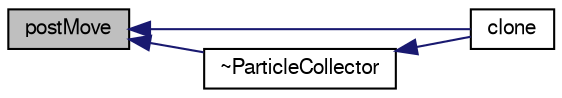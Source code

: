 digraph "postMove"
{
  bgcolor="transparent";
  edge [fontname="FreeSans",fontsize="10",labelfontname="FreeSans",labelfontsize="10"];
  node [fontname="FreeSans",fontsize="10",shape=record];
  rankdir="LR";
  Node147 [label="postMove",height=0.2,width=0.4,color="black", fillcolor="grey75", style="filled", fontcolor="black"];
  Node147 -> Node148 [dir="back",color="midnightblue",fontsize="10",style="solid",fontname="FreeSans"];
  Node148 [label="clone",height=0.2,width=0.4,color="black",URL="$a23982.html#ac06f60505978b74330f728e176449866",tooltip="Construct and return a clone. "];
  Node147 -> Node149 [dir="back",color="midnightblue",fontsize="10",style="solid",fontname="FreeSans"];
  Node149 [label="~ParticleCollector",height=0.2,width=0.4,color="black",URL="$a23982.html#a357dc70003de4ceebaedda16587cf6cb",tooltip="Destructor. "];
  Node149 -> Node148 [dir="back",color="midnightblue",fontsize="10",style="solid",fontname="FreeSans"];
}
